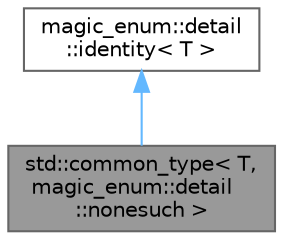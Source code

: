 digraph "std::common_type&lt; T, magic_enum::detail::nonesuch &gt;"
{
 // LATEX_PDF_SIZE
  bgcolor="transparent";
  edge [fontname=Helvetica,fontsize=10,labelfontname=Helvetica,labelfontsize=10];
  node [fontname=Helvetica,fontsize=10,shape=box,height=0.2,width=0.4];
  Node1 [id="Node000001",label="std::common_type\< T,\l magic_enum::detail\l::nonesuch \>",height=0.2,width=0.4,color="gray40", fillcolor="grey60", style="filled", fontcolor="black",tooltip=" "];
  Node2 -> Node1 [id="edge1_Node000001_Node000002",dir="back",color="steelblue1",style="solid",tooltip=" "];
  Node2 [id="Node000002",label="magic_enum::detail\l::identity\< T \>",height=0.2,width=0.4,color="gray40", fillcolor="white", style="filled",URL="$structmagic__enum_1_1detail_1_1identity.html",tooltip=" "];
}
